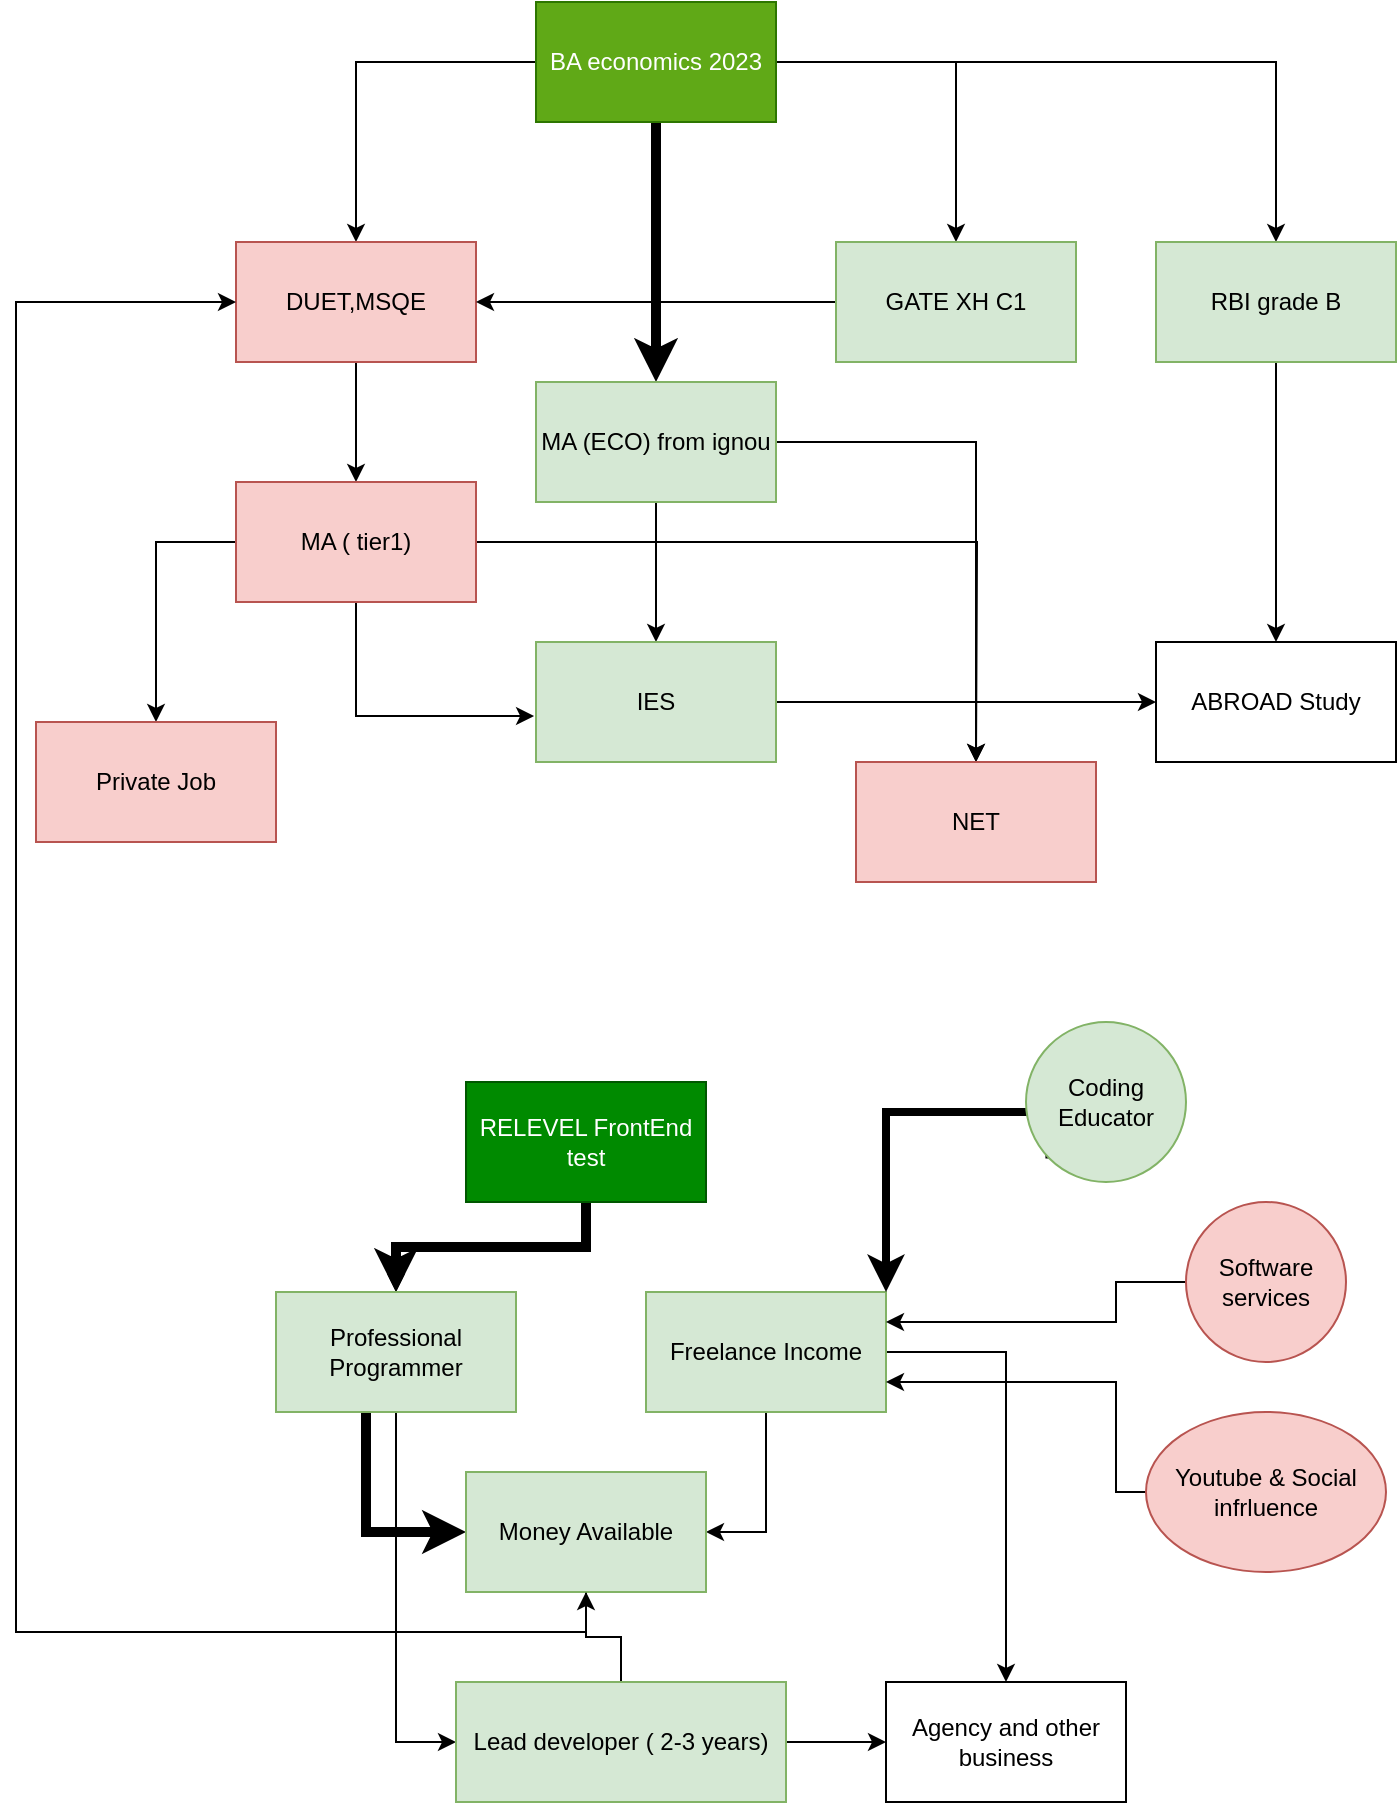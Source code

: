 <mxfile version="18.0.2" type="github"><diagram id="l5MQT0l0J_C5blnGxe-R" name="Page-1"><mxGraphModel dx="1102" dy="725" grid="1" gridSize="15" guides="1" tooltips="1" connect="1" arrows="1" fold="1" page="1" pageScale="1" pageWidth="850" pageHeight="1100" math="0" shadow="0"><root><mxCell id="0"/><mxCell id="1" parent="0"/><mxCell id="cHPvtZxhLTsQ24sQFhtI-3" value="" style="edgeStyle=orthogonalEdgeStyle;rounded=0;orthogonalLoop=1;jettySize=auto;html=1;" edge="1" parent="1" source="cHPvtZxhLTsQ24sQFhtI-1" target="cHPvtZxhLTsQ24sQFhtI-2"><mxGeometry relative="1" as="geometry"/></mxCell><mxCell id="cHPvtZxhLTsQ24sQFhtI-6" value="" style="edgeStyle=orthogonalEdgeStyle;rounded=0;orthogonalLoop=1;jettySize=auto;html=1;" edge="1" parent="1" source="cHPvtZxhLTsQ24sQFhtI-1" target="cHPvtZxhLTsQ24sQFhtI-5"><mxGeometry relative="1" as="geometry"/></mxCell><mxCell id="cHPvtZxhLTsQ24sQFhtI-9" value="" style="edgeStyle=orthogonalEdgeStyle;rounded=0;orthogonalLoop=1;jettySize=auto;html=1;strokeWidth=5;" edge="1" parent="1" source="cHPvtZxhLTsQ24sQFhtI-1" target="cHPvtZxhLTsQ24sQFhtI-8"><mxGeometry relative="1" as="geometry"/></mxCell><mxCell id="cHPvtZxhLTsQ24sQFhtI-14" style="edgeStyle=orthogonalEdgeStyle;rounded=0;orthogonalLoop=1;jettySize=auto;html=1;exitX=1;exitY=0.5;exitDx=0;exitDy=0;entryX=0.5;entryY=0;entryDx=0;entryDy=0;" edge="1" parent="1" source="cHPvtZxhLTsQ24sQFhtI-1" target="cHPvtZxhLTsQ24sQFhtI-13"><mxGeometry relative="1" as="geometry"/></mxCell><mxCell id="cHPvtZxhLTsQ24sQFhtI-1" value="BA economics 2023" style="rounded=0;whiteSpace=wrap;html=1;fillColor=#60a917;strokeColor=#2D7600;fontColor=#ffffff;" vertex="1" parent="1"><mxGeometry x="350" y="40" width="120" height="60" as="geometry"/></mxCell><mxCell id="cHPvtZxhLTsQ24sQFhtI-20" style="edgeStyle=orthogonalEdgeStyle;rounded=0;orthogonalLoop=1;jettySize=auto;html=1;" edge="1" parent="1" source="cHPvtZxhLTsQ24sQFhtI-2" target="cHPvtZxhLTsQ24sQFhtI-19"><mxGeometry relative="1" as="geometry"/></mxCell><mxCell id="cHPvtZxhLTsQ24sQFhtI-2" value="DUET,MSQE" style="whiteSpace=wrap;html=1;rounded=0;fillColor=#f8cecc;strokeColor=#b85450;" vertex="1" parent="1"><mxGeometry x="200" y="160" width="120" height="60" as="geometry"/></mxCell><mxCell id="cHPvtZxhLTsQ24sQFhtI-7" style="edgeStyle=orthogonalEdgeStyle;rounded=0;orthogonalLoop=1;jettySize=auto;html=1;exitX=0;exitY=0.5;exitDx=0;exitDy=0;entryX=1;entryY=0.5;entryDx=0;entryDy=0;" edge="1" parent="1" source="cHPvtZxhLTsQ24sQFhtI-5" target="cHPvtZxhLTsQ24sQFhtI-2"><mxGeometry relative="1" as="geometry"/></mxCell><mxCell id="cHPvtZxhLTsQ24sQFhtI-5" value="GATE XH C1" style="whiteSpace=wrap;html=1;rounded=0;fillColor=#d5e8d4;strokeColor=#82b366;" vertex="1" parent="1"><mxGeometry x="500" y="160" width="120" height="60" as="geometry"/></mxCell><mxCell id="cHPvtZxhLTsQ24sQFhtI-12" style="edgeStyle=orthogonalEdgeStyle;rounded=0;orthogonalLoop=1;jettySize=auto;html=1;exitX=0.5;exitY=1;exitDx=0;exitDy=0;entryX=0.5;entryY=0;entryDx=0;entryDy=0;" edge="1" parent="1" source="cHPvtZxhLTsQ24sQFhtI-8" target="cHPvtZxhLTsQ24sQFhtI-10"><mxGeometry relative="1" as="geometry"/></mxCell><mxCell id="cHPvtZxhLTsQ24sQFhtI-26" style="edgeStyle=orthogonalEdgeStyle;rounded=0;orthogonalLoop=1;jettySize=auto;html=1;entryX=0.5;entryY=0;entryDx=0;entryDy=0;" edge="1" parent="1" source="cHPvtZxhLTsQ24sQFhtI-8" target="cHPvtZxhLTsQ24sQFhtI-25"><mxGeometry relative="1" as="geometry"/></mxCell><mxCell id="cHPvtZxhLTsQ24sQFhtI-8" value="MA (ECO) from ignou" style="whiteSpace=wrap;html=1;rounded=0;fillColor=#d5e8d4;strokeColor=#82b366;" vertex="1" parent="1"><mxGeometry x="350" y="230" width="120" height="60" as="geometry"/></mxCell><mxCell id="cHPvtZxhLTsQ24sQFhtI-17" style="edgeStyle=orthogonalEdgeStyle;rounded=0;orthogonalLoop=1;jettySize=auto;html=1;exitX=1;exitY=0.5;exitDx=0;exitDy=0;" edge="1" parent="1" source="cHPvtZxhLTsQ24sQFhtI-10" target="cHPvtZxhLTsQ24sQFhtI-15"><mxGeometry relative="1" as="geometry"/></mxCell><mxCell id="cHPvtZxhLTsQ24sQFhtI-10" value="IES" style="rounded=0;whiteSpace=wrap;html=1;fillColor=#d5e8d4;strokeColor=#82b366;" vertex="1" parent="1"><mxGeometry x="350" y="360" width="120" height="60" as="geometry"/></mxCell><mxCell id="cHPvtZxhLTsQ24sQFhtI-18" style="edgeStyle=orthogonalEdgeStyle;rounded=0;orthogonalLoop=1;jettySize=auto;html=1;exitX=0.5;exitY=1;exitDx=0;exitDy=0;" edge="1" parent="1" source="cHPvtZxhLTsQ24sQFhtI-13" target="cHPvtZxhLTsQ24sQFhtI-15"><mxGeometry relative="1" as="geometry"/></mxCell><mxCell id="cHPvtZxhLTsQ24sQFhtI-13" value="RBI grade B" style="rounded=0;whiteSpace=wrap;html=1;fillColor=#d5e8d4;strokeColor=#82b366;" vertex="1" parent="1"><mxGeometry x="660" y="160" width="120" height="60" as="geometry"/></mxCell><mxCell id="cHPvtZxhLTsQ24sQFhtI-15" value="ABROAD Study&lt;br&gt;" style="rounded=0;whiteSpace=wrap;html=1;" vertex="1" parent="1"><mxGeometry x="660" y="360" width="120" height="60" as="geometry"/></mxCell><mxCell id="cHPvtZxhLTsQ24sQFhtI-22" style="edgeStyle=orthogonalEdgeStyle;rounded=0;orthogonalLoop=1;jettySize=auto;html=1;exitX=0.5;exitY=1;exitDx=0;exitDy=0;entryX=-0.008;entryY=0.617;entryDx=0;entryDy=0;entryPerimeter=0;" edge="1" parent="1" source="cHPvtZxhLTsQ24sQFhtI-19" target="cHPvtZxhLTsQ24sQFhtI-10"><mxGeometry relative="1" as="geometry"/></mxCell><mxCell id="cHPvtZxhLTsQ24sQFhtI-24" style="edgeStyle=orthogonalEdgeStyle;rounded=0;orthogonalLoop=1;jettySize=auto;html=1;exitX=0;exitY=0.5;exitDx=0;exitDy=0;entryX=0.5;entryY=0;entryDx=0;entryDy=0;" edge="1" parent="1" source="cHPvtZxhLTsQ24sQFhtI-19" target="cHPvtZxhLTsQ24sQFhtI-23"><mxGeometry relative="1" as="geometry"/></mxCell><mxCell id="cHPvtZxhLTsQ24sQFhtI-27" style="edgeStyle=orthogonalEdgeStyle;rounded=0;orthogonalLoop=1;jettySize=auto;html=1;" edge="1" parent="1" source="cHPvtZxhLTsQ24sQFhtI-19"><mxGeometry relative="1" as="geometry"><mxPoint x="570" y="420" as="targetPoint"/></mxGeometry></mxCell><mxCell id="cHPvtZxhLTsQ24sQFhtI-19" value="MA ( tier1)" style="rounded=0;whiteSpace=wrap;html=1;fillColor=#f8cecc;strokeColor=#b85450;" vertex="1" parent="1"><mxGeometry x="200" y="280" width="120" height="60" as="geometry"/></mxCell><mxCell id="cHPvtZxhLTsQ24sQFhtI-23" value="Private Job" style="rounded=0;whiteSpace=wrap;html=1;fillColor=#f8cecc;strokeColor=#b85450;" vertex="1" parent="1"><mxGeometry x="100" y="400" width="120" height="60" as="geometry"/></mxCell><mxCell id="cHPvtZxhLTsQ24sQFhtI-25" value="NET" style="rounded=0;whiteSpace=wrap;html=1;fillColor=#f8cecc;strokeColor=#b85450;" vertex="1" parent="1"><mxGeometry x="510" y="420" width="120" height="60" as="geometry"/></mxCell><mxCell id="cHPvtZxhLTsQ24sQFhtI-30" value="" style="edgeStyle=orthogonalEdgeStyle;rounded=0;orthogonalLoop=1;jettySize=auto;html=1;" edge="1" parent="1" source="cHPvtZxhLTsQ24sQFhtI-28" target="cHPvtZxhLTsQ24sQFhtI-29"><mxGeometry relative="1" as="geometry"/></mxCell><mxCell id="cHPvtZxhLTsQ24sQFhtI-31" value="" style="edgeStyle=orthogonalEdgeStyle;rounded=0;orthogonalLoop=1;jettySize=auto;html=1;strokeWidth=5;" edge="1" parent="1" source="cHPvtZxhLTsQ24sQFhtI-28" target="cHPvtZxhLTsQ24sQFhtI-29"><mxGeometry relative="1" as="geometry"/></mxCell><mxCell id="cHPvtZxhLTsQ24sQFhtI-28" value="RELEVEL FrontEnd test" style="rounded=0;whiteSpace=wrap;html=1;fillColor=#008a00;strokeColor=#005700;fontColor=#ffffff;" vertex="1" parent="1"><mxGeometry x="315" y="580" width="120" height="60" as="geometry"/></mxCell><mxCell id="cHPvtZxhLTsQ24sQFhtI-36" style="edgeStyle=orthogonalEdgeStyle;rounded=0;orthogonalLoop=1;jettySize=auto;html=1;entryX=0;entryY=0.5;entryDx=0;entryDy=0;strokeWidth=5;" edge="1" parent="1" source="cHPvtZxhLTsQ24sQFhtI-29" target="cHPvtZxhLTsQ24sQFhtI-34"><mxGeometry relative="1" as="geometry"><Array as="points"><mxPoint x="265" y="805"/></Array></mxGeometry></mxCell><mxCell id="cHPvtZxhLTsQ24sQFhtI-39" style="edgeStyle=orthogonalEdgeStyle;rounded=0;orthogonalLoop=1;jettySize=auto;html=1;entryX=0;entryY=0.5;entryDx=0;entryDy=0;" edge="1" parent="1" source="cHPvtZxhLTsQ24sQFhtI-29" target="cHPvtZxhLTsQ24sQFhtI-38"><mxGeometry relative="1" as="geometry"/></mxCell><mxCell id="cHPvtZxhLTsQ24sQFhtI-29" value="Professional Programmer" style="rounded=0;whiteSpace=wrap;html=1;fillColor=#d5e8d4;strokeColor=#82b366;" vertex="1" parent="1"><mxGeometry x="220" y="685" width="120" height="60" as="geometry"/></mxCell><mxCell id="cHPvtZxhLTsQ24sQFhtI-37" style="edgeStyle=orthogonalEdgeStyle;rounded=0;orthogonalLoop=1;jettySize=auto;html=1;entryX=1;entryY=0.5;entryDx=0;entryDy=0;" edge="1" parent="1" source="cHPvtZxhLTsQ24sQFhtI-32" target="cHPvtZxhLTsQ24sQFhtI-34"><mxGeometry relative="1" as="geometry"/></mxCell><mxCell id="cHPvtZxhLTsQ24sQFhtI-42" style="edgeStyle=orthogonalEdgeStyle;rounded=0;orthogonalLoop=1;jettySize=auto;html=1;entryX=0.5;entryY=0;entryDx=0;entryDy=0;" edge="1" parent="1" source="cHPvtZxhLTsQ24sQFhtI-32" target="cHPvtZxhLTsQ24sQFhtI-41"><mxGeometry relative="1" as="geometry"><Array as="points"><mxPoint x="585" y="715"/></Array></mxGeometry></mxCell><mxCell id="cHPvtZxhLTsQ24sQFhtI-32" value="Freelance Income" style="rounded=0;whiteSpace=wrap;html=1;fillColor=#d5e8d4;strokeColor=#82b366;" vertex="1" parent="1"><mxGeometry x="405" y="685" width="120" height="60" as="geometry"/></mxCell><mxCell id="cHPvtZxhLTsQ24sQFhtI-35" style="edgeStyle=orthogonalEdgeStyle;rounded=0;orthogonalLoop=1;jettySize=auto;html=1;entryX=0;entryY=0.5;entryDx=0;entryDy=0;" edge="1" parent="1" source="cHPvtZxhLTsQ24sQFhtI-34" target="cHPvtZxhLTsQ24sQFhtI-2"><mxGeometry relative="1" as="geometry"><Array as="points"><mxPoint x="90" y="855"/><mxPoint x="90" y="190"/></Array></mxGeometry></mxCell><mxCell id="cHPvtZxhLTsQ24sQFhtI-34" value="Money Available&lt;br&gt;" style="rounded=0;whiteSpace=wrap;html=1;fillColor=#d5e8d4;strokeColor=#82b366;" vertex="1" parent="1"><mxGeometry x="315" y="775" width="120" height="60" as="geometry"/></mxCell><mxCell id="cHPvtZxhLTsQ24sQFhtI-50" value="" style="edgeStyle=orthogonalEdgeStyle;rounded=0;orthogonalLoop=1;jettySize=auto;html=1;" edge="1" parent="1" source="cHPvtZxhLTsQ24sQFhtI-38" target="cHPvtZxhLTsQ24sQFhtI-41"><mxGeometry relative="1" as="geometry"/></mxCell><mxCell id="cHPvtZxhLTsQ24sQFhtI-53" value="" style="edgeStyle=orthogonalEdgeStyle;rounded=0;orthogonalLoop=1;jettySize=auto;html=1;" edge="1" parent="1" source="cHPvtZxhLTsQ24sQFhtI-38" target="cHPvtZxhLTsQ24sQFhtI-34"><mxGeometry relative="1" as="geometry"/></mxCell><mxCell id="cHPvtZxhLTsQ24sQFhtI-38" value="Lead developer ( 2-3 years)" style="rounded=0;whiteSpace=wrap;html=1;fillColor=#d5e8d4;strokeColor=#82b366;" vertex="1" parent="1"><mxGeometry x="310" y="880" width="165" height="60" as="geometry"/></mxCell><mxCell id="cHPvtZxhLTsQ24sQFhtI-41" value="Agency and other business" style="rounded=0;whiteSpace=wrap;html=1;" vertex="1" parent="1"><mxGeometry x="525" y="880" width="120" height="60" as="geometry"/></mxCell><mxCell id="cHPvtZxhLTsQ24sQFhtI-45" style="edgeStyle=orthogonalEdgeStyle;rounded=0;orthogonalLoop=1;jettySize=auto;html=1;exitX=0;exitY=1;exitDx=0;exitDy=0;entryX=1;entryY=0;entryDx=0;entryDy=0;strokeWidth=4;" edge="1" parent="1" source="cHPvtZxhLTsQ24sQFhtI-43" target="cHPvtZxhLTsQ24sQFhtI-32"><mxGeometry relative="1" as="geometry"><Array as="points"><mxPoint x="607" y="595"/><mxPoint x="525" y="595"/></Array></mxGeometry></mxCell><mxCell id="cHPvtZxhLTsQ24sQFhtI-43" value="Coding Educator" style="ellipse;whiteSpace=wrap;html=1;aspect=fixed;fillColor=#d5e8d4;strokeColor=#82b366;" vertex="1" parent="1"><mxGeometry x="595" y="550" width="80" height="80" as="geometry"/></mxCell><mxCell id="cHPvtZxhLTsQ24sQFhtI-48" style="edgeStyle=orthogonalEdgeStyle;rounded=0;orthogonalLoop=1;jettySize=auto;html=1;exitX=0;exitY=0.5;exitDx=0;exitDy=0;entryX=1;entryY=0.25;entryDx=0;entryDy=0;" edge="1" parent="1" source="cHPvtZxhLTsQ24sQFhtI-46" target="cHPvtZxhLTsQ24sQFhtI-32"><mxGeometry relative="1" as="geometry"><Array as="points"><mxPoint x="640" y="680"/><mxPoint x="640" y="700"/></Array></mxGeometry></mxCell><mxCell id="cHPvtZxhLTsQ24sQFhtI-46" value="Software services&lt;br&gt;" style="ellipse;whiteSpace=wrap;html=1;aspect=fixed;fillColor=#f8cecc;strokeColor=#b85450;" vertex="1" parent="1"><mxGeometry x="675" y="640" width="80" height="80" as="geometry"/></mxCell><mxCell id="cHPvtZxhLTsQ24sQFhtI-52" style="edgeStyle=orthogonalEdgeStyle;rounded=0;orthogonalLoop=1;jettySize=auto;html=1;entryX=1;entryY=0.75;entryDx=0;entryDy=0;" edge="1" parent="1" source="cHPvtZxhLTsQ24sQFhtI-51" target="cHPvtZxhLTsQ24sQFhtI-32"><mxGeometry relative="1" as="geometry"><mxPoint x="550" y="730" as="targetPoint"/><Array as="points"><mxPoint x="640" y="785"/><mxPoint x="640" y="730"/></Array></mxGeometry></mxCell><mxCell id="cHPvtZxhLTsQ24sQFhtI-51" value="Youtube &amp;amp; Social infrluence&lt;br&gt;" style="ellipse;whiteSpace=wrap;html=1;fillColor=#f8cecc;strokeColor=#b85450;" vertex="1" parent="1"><mxGeometry x="655" y="745" width="120" height="80" as="geometry"/></mxCell></root></mxGraphModel></diagram></mxfile>